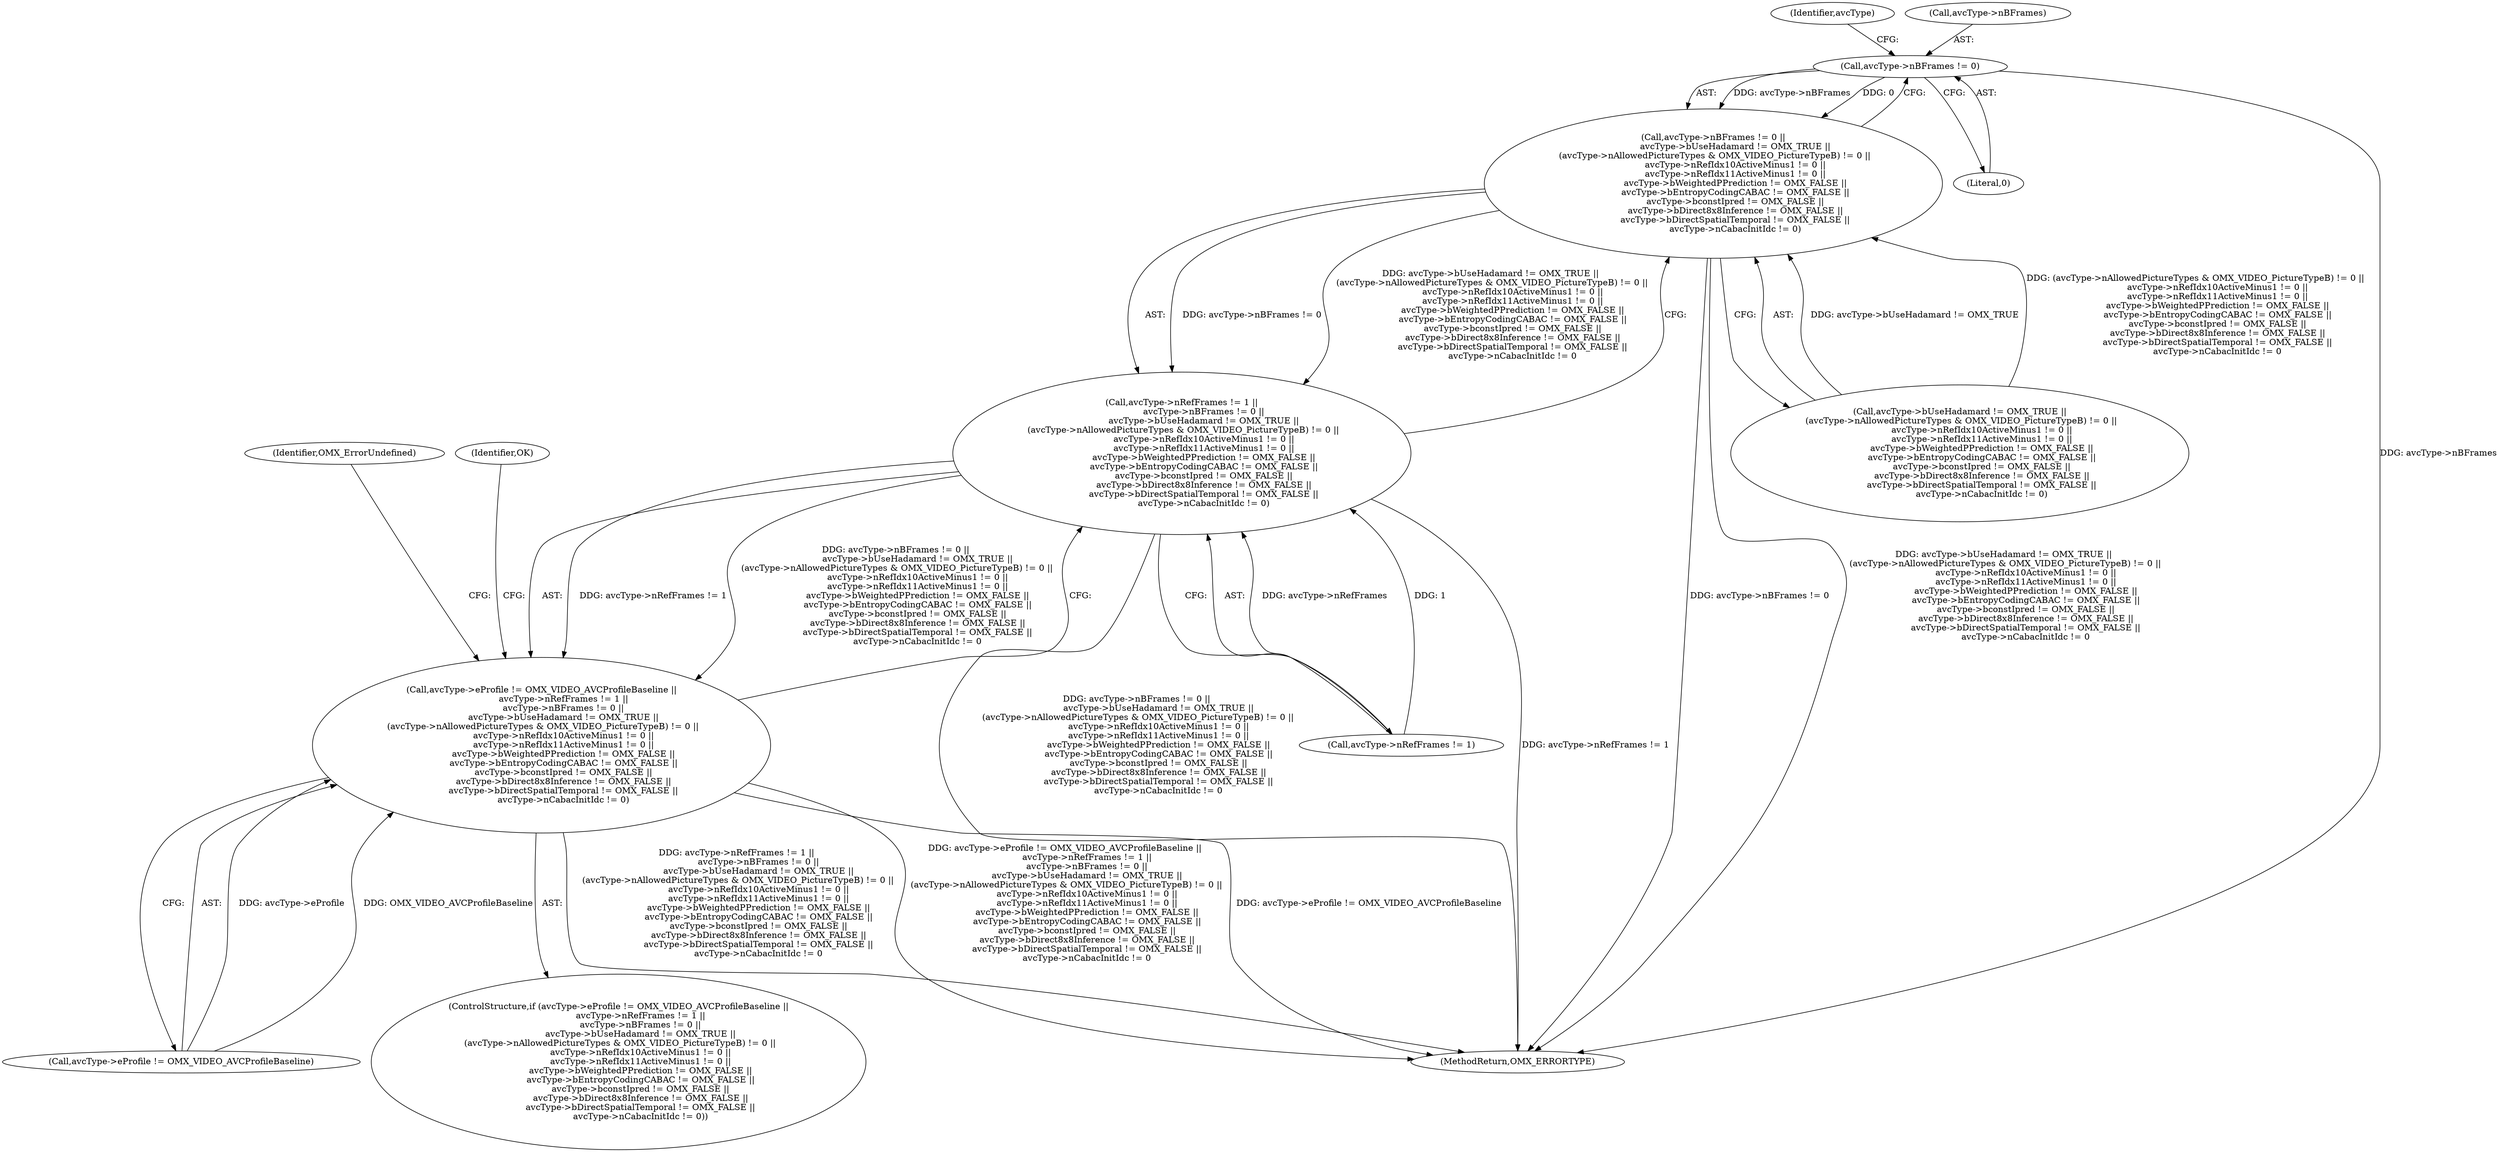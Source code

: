 digraph "0_Android_295c883fe3105b19bcd0f9e07d54c6b589fc5bff_13@pointer" {
"1000186" [label="(Call,avcType->nBFrames != 0)"];
"1000185" [label="(Call,avcType->nBFrames != 0 ||\n                avcType->bUseHadamard != OMX_TRUE ||\n (avcType->nAllowedPictureTypes & OMX_VIDEO_PictureTypeB) != 0 ||\n                avcType->nRefIdx10ActiveMinus1 != 0 ||\n                avcType->nRefIdx11ActiveMinus1 != 0 ||\n                avcType->bWeightedPPrediction != OMX_FALSE ||\n                avcType->bEntropyCodingCABAC != OMX_FALSE ||\n                avcType->bconstIpred != OMX_FALSE ||\n                avcType->bDirect8x8Inference != OMX_FALSE ||\n                avcType->bDirectSpatialTemporal != OMX_FALSE ||\n                avcType->nCabacInitIdc != 0)"];
"1000179" [label="(Call,avcType->nRefFrames != 1 ||\n                avcType->nBFrames != 0 ||\n                avcType->bUseHadamard != OMX_TRUE ||\n (avcType->nAllowedPictureTypes & OMX_VIDEO_PictureTypeB) != 0 ||\n                avcType->nRefIdx10ActiveMinus1 != 0 ||\n                avcType->nRefIdx11ActiveMinus1 != 0 ||\n                avcType->bWeightedPPrediction != OMX_FALSE ||\n                avcType->bEntropyCodingCABAC != OMX_FALSE ||\n                avcType->bconstIpred != OMX_FALSE ||\n                avcType->bDirect8x8Inference != OMX_FALSE ||\n                avcType->bDirectSpatialTemporal != OMX_FALSE ||\n                avcType->nCabacInitIdc != 0)"];
"1000173" [label="(Call,avcType->eProfile != OMX_VIDEO_AVCProfileBaseline ||\n                avcType->nRefFrames != 1 ||\n                avcType->nBFrames != 0 ||\n                avcType->bUseHadamard != OMX_TRUE ||\n (avcType->nAllowedPictureTypes & OMX_VIDEO_PictureTypeB) != 0 ||\n                avcType->nRefIdx10ActiveMinus1 != 0 ||\n                avcType->nRefIdx11ActiveMinus1 != 0 ||\n                avcType->bWeightedPPrediction != OMX_FALSE ||\n                avcType->bEntropyCodingCABAC != OMX_FALSE ||\n                avcType->bconstIpred != OMX_FALSE ||\n                avcType->bDirect8x8Inference != OMX_FALSE ||\n                avcType->bDirectSpatialTemporal != OMX_FALSE ||\n                avcType->nCabacInitIdc != 0)"];
"1000180" [label="(Call,avcType->nRefFrames != 1)"];
"1000179" [label="(Call,avcType->nRefFrames != 1 ||\n                avcType->nBFrames != 0 ||\n                avcType->bUseHadamard != OMX_TRUE ||\n (avcType->nAllowedPictureTypes & OMX_VIDEO_PictureTypeB) != 0 ||\n                avcType->nRefIdx10ActiveMinus1 != 0 ||\n                avcType->nRefIdx11ActiveMinus1 != 0 ||\n                avcType->bWeightedPPrediction != OMX_FALSE ||\n                avcType->bEntropyCodingCABAC != OMX_FALSE ||\n                avcType->bconstIpred != OMX_FALSE ||\n                avcType->bDirect8x8Inference != OMX_FALSE ||\n                avcType->bDirectSpatialTemporal != OMX_FALSE ||\n                avcType->nCabacInitIdc != 0)"];
"1000194" [label="(Identifier,avcType)"];
"1000186" [label="(Call,avcType->nBFrames != 0)"];
"1000174" [label="(Call,avcType->eProfile != OMX_VIDEO_AVCProfileBaseline)"];
"1000190" [label="(Literal,0)"];
"1000274" [label="(MethodReturn,OMX_ERRORTYPE)"];
"1000254" [label="(Identifier,OMX_ErrorUndefined)"];
"1000191" [label="(Call,avcType->bUseHadamard != OMX_TRUE ||\n (avcType->nAllowedPictureTypes & OMX_VIDEO_PictureTypeB) != 0 ||\n                avcType->nRefIdx10ActiveMinus1 != 0 ||\n                avcType->nRefIdx11ActiveMinus1 != 0 ||\n                avcType->bWeightedPPrediction != OMX_FALSE ||\n                avcType->bEntropyCodingCABAC != OMX_FALSE ||\n                avcType->bconstIpred != OMX_FALSE ||\n                avcType->bDirect8x8Inference != OMX_FALSE ||\n                avcType->bDirectSpatialTemporal != OMX_FALSE ||\n                avcType->nCabacInitIdc != 0)"];
"1000185" [label="(Call,avcType->nBFrames != 0 ||\n                avcType->bUseHadamard != OMX_TRUE ||\n (avcType->nAllowedPictureTypes & OMX_VIDEO_PictureTypeB) != 0 ||\n                avcType->nRefIdx10ActiveMinus1 != 0 ||\n                avcType->nRefIdx11ActiveMinus1 != 0 ||\n                avcType->bWeightedPPrediction != OMX_FALSE ||\n                avcType->bEntropyCodingCABAC != OMX_FALSE ||\n                avcType->bconstIpred != OMX_FALSE ||\n                avcType->bDirect8x8Inference != OMX_FALSE ||\n                avcType->bDirectSpatialTemporal != OMX_FALSE ||\n                avcType->nCabacInitIdc != 0)"];
"1000173" [label="(Call,avcType->eProfile != OMX_VIDEO_AVCProfileBaseline ||\n                avcType->nRefFrames != 1 ||\n                avcType->nBFrames != 0 ||\n                avcType->bUseHadamard != OMX_TRUE ||\n (avcType->nAllowedPictureTypes & OMX_VIDEO_PictureTypeB) != 0 ||\n                avcType->nRefIdx10ActiveMinus1 != 0 ||\n                avcType->nRefIdx11ActiveMinus1 != 0 ||\n                avcType->bWeightedPPrediction != OMX_FALSE ||\n                avcType->bEntropyCodingCABAC != OMX_FALSE ||\n                avcType->bconstIpred != OMX_FALSE ||\n                avcType->bDirect8x8Inference != OMX_FALSE ||\n                avcType->bDirectSpatialTemporal != OMX_FALSE ||\n                avcType->nCabacInitIdc != 0)"];
"1000257" [label="(Identifier,OK)"];
"1000187" [label="(Call,avcType->nBFrames)"];
"1000172" [label="(ControlStructure,if (avcType->eProfile != OMX_VIDEO_AVCProfileBaseline ||\n                avcType->nRefFrames != 1 ||\n                avcType->nBFrames != 0 ||\n                avcType->bUseHadamard != OMX_TRUE ||\n (avcType->nAllowedPictureTypes & OMX_VIDEO_PictureTypeB) != 0 ||\n                avcType->nRefIdx10ActiveMinus1 != 0 ||\n                avcType->nRefIdx11ActiveMinus1 != 0 ||\n                avcType->bWeightedPPrediction != OMX_FALSE ||\n                avcType->bEntropyCodingCABAC != OMX_FALSE ||\n                avcType->bconstIpred != OMX_FALSE ||\n                avcType->bDirect8x8Inference != OMX_FALSE ||\n                avcType->bDirectSpatialTemporal != OMX_FALSE ||\n                avcType->nCabacInitIdc != 0))"];
"1000186" -> "1000185"  [label="AST: "];
"1000186" -> "1000190"  [label="CFG: "];
"1000187" -> "1000186"  [label="AST: "];
"1000190" -> "1000186"  [label="AST: "];
"1000194" -> "1000186"  [label="CFG: "];
"1000185" -> "1000186"  [label="CFG: "];
"1000186" -> "1000274"  [label="DDG: avcType->nBFrames"];
"1000186" -> "1000185"  [label="DDG: avcType->nBFrames"];
"1000186" -> "1000185"  [label="DDG: 0"];
"1000185" -> "1000179"  [label="AST: "];
"1000185" -> "1000191"  [label="CFG: "];
"1000191" -> "1000185"  [label="AST: "];
"1000179" -> "1000185"  [label="CFG: "];
"1000185" -> "1000274"  [label="DDG: avcType->nBFrames != 0"];
"1000185" -> "1000274"  [label="DDG: avcType->bUseHadamard != OMX_TRUE ||\n (avcType->nAllowedPictureTypes & OMX_VIDEO_PictureTypeB) != 0 ||\n                avcType->nRefIdx10ActiveMinus1 != 0 ||\n                avcType->nRefIdx11ActiveMinus1 != 0 ||\n                avcType->bWeightedPPrediction != OMX_FALSE ||\n                avcType->bEntropyCodingCABAC != OMX_FALSE ||\n                avcType->bconstIpred != OMX_FALSE ||\n                avcType->bDirect8x8Inference != OMX_FALSE ||\n                avcType->bDirectSpatialTemporal != OMX_FALSE ||\n                avcType->nCabacInitIdc != 0"];
"1000185" -> "1000179"  [label="DDG: avcType->nBFrames != 0"];
"1000185" -> "1000179"  [label="DDG: avcType->bUseHadamard != OMX_TRUE ||\n (avcType->nAllowedPictureTypes & OMX_VIDEO_PictureTypeB) != 0 ||\n                avcType->nRefIdx10ActiveMinus1 != 0 ||\n                avcType->nRefIdx11ActiveMinus1 != 0 ||\n                avcType->bWeightedPPrediction != OMX_FALSE ||\n                avcType->bEntropyCodingCABAC != OMX_FALSE ||\n                avcType->bconstIpred != OMX_FALSE ||\n                avcType->bDirect8x8Inference != OMX_FALSE ||\n                avcType->bDirectSpatialTemporal != OMX_FALSE ||\n                avcType->nCabacInitIdc != 0"];
"1000191" -> "1000185"  [label="DDG: avcType->bUseHadamard != OMX_TRUE"];
"1000191" -> "1000185"  [label="DDG: (avcType->nAllowedPictureTypes & OMX_VIDEO_PictureTypeB) != 0 ||\n                avcType->nRefIdx10ActiveMinus1 != 0 ||\n                avcType->nRefIdx11ActiveMinus1 != 0 ||\n                avcType->bWeightedPPrediction != OMX_FALSE ||\n                avcType->bEntropyCodingCABAC != OMX_FALSE ||\n                avcType->bconstIpred != OMX_FALSE ||\n                avcType->bDirect8x8Inference != OMX_FALSE ||\n                avcType->bDirectSpatialTemporal != OMX_FALSE ||\n                avcType->nCabacInitIdc != 0"];
"1000179" -> "1000173"  [label="AST: "];
"1000179" -> "1000180"  [label="CFG: "];
"1000180" -> "1000179"  [label="AST: "];
"1000173" -> "1000179"  [label="CFG: "];
"1000179" -> "1000274"  [label="DDG: avcType->nBFrames != 0 ||\n                avcType->bUseHadamard != OMX_TRUE ||\n (avcType->nAllowedPictureTypes & OMX_VIDEO_PictureTypeB) != 0 ||\n                avcType->nRefIdx10ActiveMinus1 != 0 ||\n                avcType->nRefIdx11ActiveMinus1 != 0 ||\n                avcType->bWeightedPPrediction != OMX_FALSE ||\n                avcType->bEntropyCodingCABAC != OMX_FALSE ||\n                avcType->bconstIpred != OMX_FALSE ||\n                avcType->bDirect8x8Inference != OMX_FALSE ||\n                avcType->bDirectSpatialTemporal != OMX_FALSE ||\n                avcType->nCabacInitIdc != 0"];
"1000179" -> "1000274"  [label="DDG: avcType->nRefFrames != 1"];
"1000179" -> "1000173"  [label="DDG: avcType->nRefFrames != 1"];
"1000179" -> "1000173"  [label="DDG: avcType->nBFrames != 0 ||\n                avcType->bUseHadamard != OMX_TRUE ||\n (avcType->nAllowedPictureTypes & OMX_VIDEO_PictureTypeB) != 0 ||\n                avcType->nRefIdx10ActiveMinus1 != 0 ||\n                avcType->nRefIdx11ActiveMinus1 != 0 ||\n                avcType->bWeightedPPrediction != OMX_FALSE ||\n                avcType->bEntropyCodingCABAC != OMX_FALSE ||\n                avcType->bconstIpred != OMX_FALSE ||\n                avcType->bDirect8x8Inference != OMX_FALSE ||\n                avcType->bDirectSpatialTemporal != OMX_FALSE ||\n                avcType->nCabacInitIdc != 0"];
"1000180" -> "1000179"  [label="DDG: avcType->nRefFrames"];
"1000180" -> "1000179"  [label="DDG: 1"];
"1000173" -> "1000172"  [label="AST: "];
"1000173" -> "1000174"  [label="CFG: "];
"1000174" -> "1000173"  [label="AST: "];
"1000254" -> "1000173"  [label="CFG: "];
"1000257" -> "1000173"  [label="CFG: "];
"1000173" -> "1000274"  [label="DDG: avcType->nRefFrames != 1 ||\n                avcType->nBFrames != 0 ||\n                avcType->bUseHadamard != OMX_TRUE ||\n (avcType->nAllowedPictureTypes & OMX_VIDEO_PictureTypeB) != 0 ||\n                avcType->nRefIdx10ActiveMinus1 != 0 ||\n                avcType->nRefIdx11ActiveMinus1 != 0 ||\n                avcType->bWeightedPPrediction != OMX_FALSE ||\n                avcType->bEntropyCodingCABAC != OMX_FALSE ||\n                avcType->bconstIpred != OMX_FALSE ||\n                avcType->bDirect8x8Inference != OMX_FALSE ||\n                avcType->bDirectSpatialTemporal != OMX_FALSE ||\n                avcType->nCabacInitIdc != 0"];
"1000173" -> "1000274"  [label="DDG: avcType->eProfile != OMX_VIDEO_AVCProfileBaseline ||\n                avcType->nRefFrames != 1 ||\n                avcType->nBFrames != 0 ||\n                avcType->bUseHadamard != OMX_TRUE ||\n (avcType->nAllowedPictureTypes & OMX_VIDEO_PictureTypeB) != 0 ||\n                avcType->nRefIdx10ActiveMinus1 != 0 ||\n                avcType->nRefIdx11ActiveMinus1 != 0 ||\n                avcType->bWeightedPPrediction != OMX_FALSE ||\n                avcType->bEntropyCodingCABAC != OMX_FALSE ||\n                avcType->bconstIpred != OMX_FALSE ||\n                avcType->bDirect8x8Inference != OMX_FALSE ||\n                avcType->bDirectSpatialTemporal != OMX_FALSE ||\n                avcType->nCabacInitIdc != 0"];
"1000173" -> "1000274"  [label="DDG: avcType->eProfile != OMX_VIDEO_AVCProfileBaseline"];
"1000174" -> "1000173"  [label="DDG: avcType->eProfile"];
"1000174" -> "1000173"  [label="DDG: OMX_VIDEO_AVCProfileBaseline"];
}
